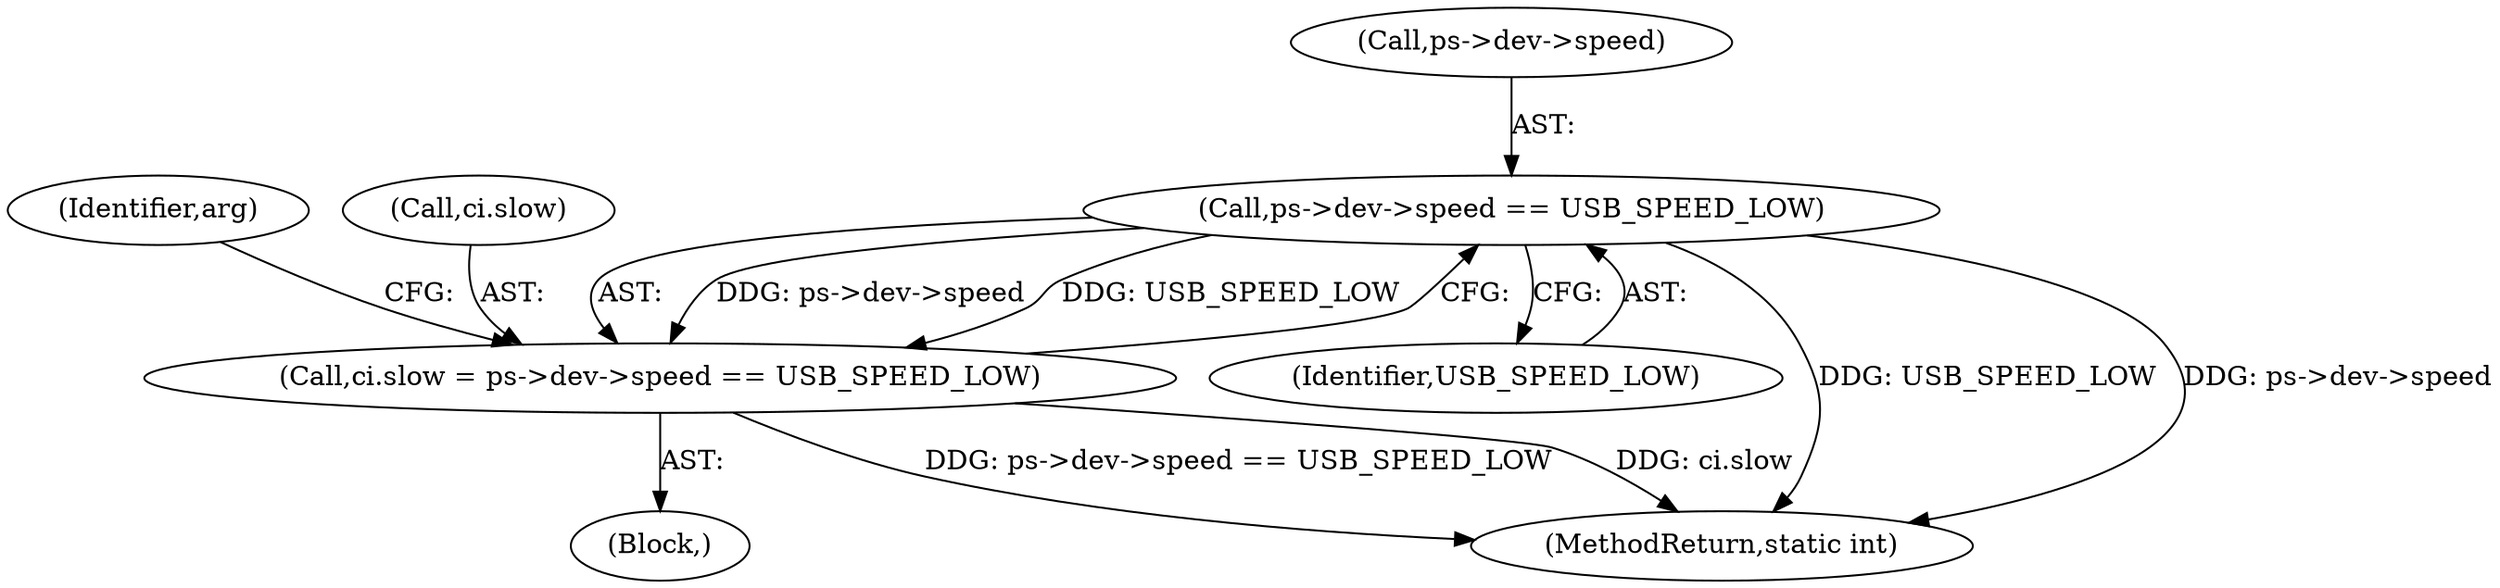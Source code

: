 digraph "0_linux_681fef8380eb818c0b845fca5d2ab1dcbab114ee@pointer" {
"1000124" [label="(Call,ps->dev->speed == USB_SPEED_LOW)"];
"1000120" [label="(Call,ci.slow = ps->dev->speed == USB_SPEED_LOW)"];
"1000120" [label="(Call,ci.slow = ps->dev->speed == USB_SPEED_LOW)"];
"1000130" [label="(Identifier,USB_SPEED_LOW)"];
"1000103" [label="(Block,)"];
"1000143" [label="(MethodReturn,static int)"];
"1000125" [label="(Call,ps->dev->speed)"];
"1000124" [label="(Call,ps->dev->speed == USB_SPEED_LOW)"];
"1000133" [label="(Identifier,arg)"];
"1000121" [label="(Call,ci.slow)"];
"1000124" -> "1000120"  [label="AST: "];
"1000124" -> "1000130"  [label="CFG: "];
"1000125" -> "1000124"  [label="AST: "];
"1000130" -> "1000124"  [label="AST: "];
"1000120" -> "1000124"  [label="CFG: "];
"1000124" -> "1000143"  [label="DDG: USB_SPEED_LOW"];
"1000124" -> "1000143"  [label="DDG: ps->dev->speed"];
"1000124" -> "1000120"  [label="DDG: ps->dev->speed"];
"1000124" -> "1000120"  [label="DDG: USB_SPEED_LOW"];
"1000120" -> "1000103"  [label="AST: "];
"1000121" -> "1000120"  [label="AST: "];
"1000133" -> "1000120"  [label="CFG: "];
"1000120" -> "1000143"  [label="DDG: ps->dev->speed == USB_SPEED_LOW"];
"1000120" -> "1000143"  [label="DDG: ci.slow"];
}
